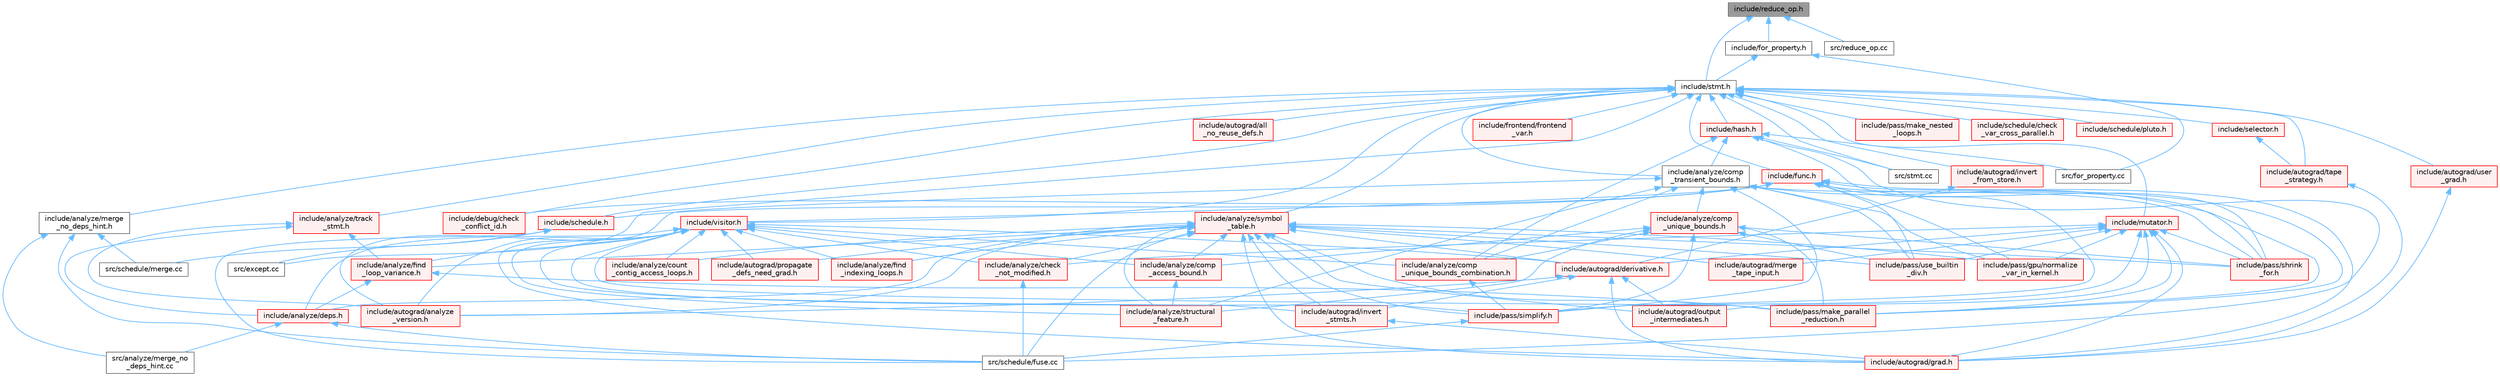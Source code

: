 digraph "include/reduce_op.h"
{
 // LATEX_PDF_SIZE
  bgcolor="transparent";
  edge [fontname=Helvetica,fontsize=10,labelfontname=Helvetica,labelfontsize=10];
  node [fontname=Helvetica,fontsize=10,shape=box,height=0.2,width=0.4];
  Node1 [label="include/reduce_op.h",height=0.2,width=0.4,color="gray40", fillcolor="grey60", style="filled", fontcolor="black",tooltip=" "];
  Node1 -> Node2 [dir="back",color="steelblue1",style="solid"];
  Node2 [label="include/for_property.h",height=0.2,width=0.4,color="grey40", fillcolor="white", style="filled",URL="$for__property_8h.html",tooltip=" "];
  Node2 -> Node3 [dir="back",color="steelblue1",style="solid"];
  Node3 [label="include/stmt.h",height=0.2,width=0.4,color="grey40", fillcolor="white", style="filled",URL="$stmt_8h.html",tooltip=" "];
  Node3 -> Node4 [dir="back",color="steelblue1",style="solid"];
  Node4 [label="include/analyze/comp\l_transient_bounds.h",height=0.2,width=0.4,color="grey40", fillcolor="white", style="filled",URL="$comp__transient__bounds_8h.html",tooltip=" "];
  Node4 -> Node5 [dir="back",color="steelblue1",style="solid"];
  Node5 [label="include/analyze/comp\l_unique_bounds.h",height=0.2,width=0.4,color="red", fillcolor="#FFF0F0", style="filled",URL="$comp__unique__bounds_8h.html",tooltip=" "];
  Node5 -> Node6 [dir="back",color="steelblue1",style="solid"];
  Node6 [label="include/analyze/comp\l_access_bound.h",height=0.2,width=0.4,color="red", fillcolor="#FFF0F0", style="filled",URL="$comp__access__bound_8h.html",tooltip=" "];
  Node6 -> Node7 [dir="back",color="steelblue1",style="solid"];
  Node7 [label="include/analyze/structural\l_feature.h",height=0.2,width=0.4,color="red", fillcolor="#FFF0F0", style="filled",URL="$structural__feature_8h.html",tooltip=" "];
  Node5 -> Node17 [dir="back",color="steelblue1",style="solid"];
  Node17 [label="include/analyze/comp\l_unique_bounds_combination.h",height=0.2,width=0.4,color="red", fillcolor="#FFF0F0", style="filled",URL="$comp__unique__bounds__combination_8h.html",tooltip=" "];
  Node17 -> Node18 [dir="back",color="steelblue1",style="solid"];
  Node18 [label="include/pass/simplify.h",height=0.2,width=0.4,color="red", fillcolor="#FFF0F0", style="filled",URL="$simplify_8h.html",tooltip=" "];
  Node18 -> Node14 [dir="back",color="steelblue1",style="solid"];
  Node14 [label="src/schedule/fuse.cc",height=0.2,width=0.4,color="grey40", fillcolor="white", style="filled",URL="$fuse_8cc.html",tooltip=" "];
  Node5 -> Node7 [dir="back",color="steelblue1",style="solid"];
  Node5 -> Node41 [dir="back",color="steelblue1",style="solid"];
  Node41 [label="include/pass/make_parallel\l_reduction.h",height=0.2,width=0.4,color="red", fillcolor="#FFF0F0", style="filled",URL="$make__parallel__reduction_8h.html",tooltip=" "];
  Node5 -> Node42 [dir="back",color="steelblue1",style="solid"];
  Node42 [label="include/pass/shrink\l_for.h",height=0.2,width=0.4,color="red", fillcolor="#FFF0F0", style="filled",URL="$shrink__for_8h.html",tooltip=" "];
  Node5 -> Node18 [dir="back",color="steelblue1",style="solid"];
  Node5 -> Node44 [dir="back",color="steelblue1",style="solid"];
  Node44 [label="include/pass/use_builtin\l_div.h",height=0.2,width=0.4,color="red", fillcolor="#FFF0F0", style="filled",URL="$use__builtin__div_8h.html",tooltip=" "];
  Node4 -> Node17 [dir="back",color="steelblue1",style="solid"];
  Node4 -> Node7 [dir="back",color="steelblue1",style="solid"];
  Node4 -> Node45 [dir="back",color="steelblue1",style="solid"];
  Node45 [label="include/autograd/analyze\l_version.h",height=0.2,width=0.4,color="red", fillcolor="#FFF0F0", style="filled",URL="$analyze__version_8h.html",tooltip=" "];
  Node4 -> Node47 [dir="back",color="steelblue1",style="solid"];
  Node47 [label="include/pass/gpu/normalize\l_var_in_kernel.h",height=0.2,width=0.4,color="red", fillcolor="#FFF0F0", style="filled",URL="$normalize__var__in__kernel_8h.html",tooltip=" "];
  Node4 -> Node41 [dir="back",color="steelblue1",style="solid"];
  Node4 -> Node42 [dir="back",color="steelblue1",style="solid"];
  Node4 -> Node18 [dir="back",color="steelblue1",style="solid"];
  Node4 -> Node44 [dir="back",color="steelblue1",style="solid"];
  Node3 -> Node48 [dir="back",color="steelblue1",style="solid"];
  Node48 [label="include/analyze/merge\l_no_deps_hint.h",height=0.2,width=0.4,color="grey40", fillcolor="white", style="filled",URL="$merge__no__deps__hint_8h.html",tooltip=" "];
  Node48 -> Node49 [dir="back",color="steelblue1",style="solid"];
  Node49 [label="src/analyze/merge_no\l_deps_hint.cc",height=0.2,width=0.4,color="grey40", fillcolor="white", style="filled",URL="$merge__no__deps__hint_8cc.html",tooltip=" "];
  Node48 -> Node14 [dir="back",color="steelblue1",style="solid"];
  Node48 -> Node50 [dir="back",color="steelblue1",style="solid"];
  Node50 [label="src/schedule/merge.cc",height=0.2,width=0.4,color="grey40", fillcolor="white", style="filled",URL="$merge_8cc.html",tooltip=" "];
  Node3 -> Node51 [dir="back",color="steelblue1",style="solid"];
  Node51 [label="include/analyze/symbol\l_table.h",height=0.2,width=0.4,color="red", fillcolor="#FFF0F0", style="filled",URL="$symbol__table_8h.html",tooltip=" "];
  Node51 -> Node52 [dir="back",color="steelblue1",style="solid"];
  Node52 [label="include/analyze/check\l_not_modified.h",height=0.2,width=0.4,color="red", fillcolor="#FFF0F0", style="filled",URL="$check__not__modified_8h.html",tooltip=" "];
  Node52 -> Node14 [dir="back",color="steelblue1",style="solid"];
  Node51 -> Node6 [dir="back",color="steelblue1",style="solid"];
  Node51 -> Node57 [dir="back",color="steelblue1",style="solid"];
  Node57 [label="include/analyze/count\l_contig_access_loops.h",height=0.2,width=0.4,color="red", fillcolor="#FFF0F0", style="filled",URL="$count__contig__access__loops_8h.html",tooltip=" "];
  Node51 -> Node59 [dir="back",color="steelblue1",style="solid"];
  Node59 [label="include/analyze/deps.h",height=0.2,width=0.4,color="red", fillcolor="#FFF0F0", style="filled",URL="$deps_8h.html",tooltip=" "];
  Node59 -> Node49 [dir="back",color="steelblue1",style="solid"];
  Node59 -> Node14 [dir="back",color="steelblue1",style="solid"];
  Node51 -> Node77 [dir="back",color="steelblue1",style="solid"];
  Node77 [label="include/analyze/find\l_indexing_loops.h",height=0.2,width=0.4,color="red", fillcolor="#FFF0F0", style="filled",URL="$find__indexing__loops_8h.html",tooltip=" "];
  Node51 -> Node80 [dir="back",color="steelblue1",style="solid"];
  Node80 [label="include/analyze/find\l_loop_variance.h",height=0.2,width=0.4,color="red", fillcolor="#FFF0F0", style="filled",URL="$find__loop__variance_8h.html",tooltip=" "];
  Node80 -> Node59 [dir="back",color="steelblue1",style="solid"];
  Node80 -> Node41 [dir="back",color="steelblue1",style="solid"];
  Node51 -> Node7 [dir="back",color="steelblue1",style="solid"];
  Node51 -> Node45 [dir="back",color="steelblue1",style="solid"];
  Node51 -> Node86 [dir="back",color="steelblue1",style="solid"];
  Node86 [label="include/autograd/derivative.h",height=0.2,width=0.4,color="red", fillcolor="#FFF0F0", style="filled",URL="$derivative_8h.html",tooltip=" "];
  Node86 -> Node45 [dir="back",color="steelblue1",style="solid"];
  Node86 -> Node88 [dir="back",color="steelblue1",style="solid"];
  Node88 [label="include/autograd/grad.h",height=0.2,width=0.4,color="red", fillcolor="#FFF0F0", style="filled",URL="$grad_8h.html",tooltip=" "];
  Node86 -> Node89 [dir="back",color="steelblue1",style="solid"];
  Node89 [label="include/autograd/invert\l_stmts.h",height=0.2,width=0.4,color="red", fillcolor="#FFF0F0", style="filled",URL="$invert__stmts_8h.html",tooltip=" "];
  Node89 -> Node88 [dir="back",color="steelblue1",style="solid"];
  Node86 -> Node90 [dir="back",color="steelblue1",style="solid"];
  Node90 [label="include/autograd/output\l_intermediates.h",height=0.2,width=0.4,color="red", fillcolor="#FFF0F0", style="filled",URL="$output__intermediates_8h.html",tooltip=" "];
  Node51 -> Node88 [dir="back",color="steelblue1",style="solid"];
  Node51 -> Node89 [dir="back",color="steelblue1",style="solid"];
  Node51 -> Node92 [dir="back",color="steelblue1",style="solid"];
  Node92 [label="include/autograd/merge\l_tape_input.h",height=0.2,width=0.4,color="red", fillcolor="#FFF0F0", style="filled",URL="$merge__tape__input_8h.html",tooltip=" "];
  Node51 -> Node90 [dir="back",color="steelblue1",style="solid"];
  Node51 -> Node94 [dir="back",color="steelblue1",style="solid"];
  Node94 [label="include/autograd/propagate\l_defs_need_grad.h",height=0.2,width=0.4,color="red", fillcolor="#FFF0F0", style="filled",URL="$propagate__defs__need__grad_8h.html",tooltip=" "];
  Node51 -> Node47 [dir="back",color="steelblue1",style="solid"];
  Node51 -> Node41 [dir="back",color="steelblue1",style="solid"];
  Node51 -> Node42 [dir="back",color="steelblue1",style="solid"];
  Node51 -> Node18 [dir="back",color="steelblue1",style="solid"];
  Node51 -> Node44 [dir="back",color="steelblue1",style="solid"];
  Node51 -> Node14 [dir="back",color="steelblue1",style="solid"];
  Node3 -> Node146 [dir="back",color="steelblue1",style="solid"];
  Node146 [label="include/analyze/track\l_stmt.h",height=0.2,width=0.4,color="red", fillcolor="#FFF0F0", style="filled",URL="$track__stmt_8h.html",tooltip=" "];
  Node146 -> Node59 [dir="back",color="steelblue1",style="solid"];
  Node146 -> Node80 [dir="back",color="steelblue1",style="solid"];
  Node146 -> Node45 [dir="back",color="steelblue1",style="solid"];
  Node3 -> Node148 [dir="back",color="steelblue1",style="solid"];
  Node148 [label="include/autograd/all\l_no_reuse_defs.h",height=0.2,width=0.4,color="red", fillcolor="#FFF0F0", style="filled",URL="$all__no__reuse__defs_8h.html",tooltip=" "];
  Node3 -> Node150 [dir="back",color="steelblue1",style="solid"];
  Node150 [label="include/autograd/invert\l_from_store.h",height=0.2,width=0.4,color="red", fillcolor="#FFF0F0", style="filled",URL="$invert__from__store_8h.html",tooltip=" "];
  Node150 -> Node86 [dir="back",color="steelblue1",style="solid"];
  Node3 -> Node152 [dir="back",color="steelblue1",style="solid"];
  Node152 [label="include/autograd/tape\l_strategy.h",height=0.2,width=0.4,color="red", fillcolor="#FFF0F0", style="filled",URL="$tape__strategy_8h.html",tooltip=" "];
  Node152 -> Node88 [dir="back",color="steelblue1",style="solid"];
  Node3 -> Node153 [dir="back",color="steelblue1",style="solid"];
  Node153 [label="include/autograd/user\l_grad.h",height=0.2,width=0.4,color="red", fillcolor="#FFF0F0", style="filled",URL="$user__grad_8h.html",tooltip=" "];
  Node153 -> Node88 [dir="back",color="steelblue1",style="solid"];
  Node3 -> Node155 [dir="back",color="steelblue1",style="solid"];
  Node155 [label="include/debug/check\l_conflict_id.h",height=0.2,width=0.4,color="red", fillcolor="#FFF0F0", style="filled",URL="$check__conflict__id_8h.html",tooltip=" "];
  Node3 -> Node157 [dir="back",color="steelblue1",style="solid"];
  Node157 [label="include/frontend/frontend\l_var.h",height=0.2,width=0.4,color="red", fillcolor="#FFF0F0", style="filled",URL="$frontend__var_8h.html",tooltip=" "];
  Node3 -> Node159 [dir="back",color="steelblue1",style="solid"];
  Node159 [label="include/func.h",height=0.2,width=0.4,color="red", fillcolor="#FFF0F0", style="filled",URL="$func_8h.html",tooltip=" "];
  Node159 -> Node88 [dir="back",color="steelblue1",style="solid"];
  Node159 -> Node155 [dir="back",color="steelblue1",style="solid"];
  Node159 -> Node47 [dir="back",color="steelblue1",style="solid"];
  Node159 -> Node41 [dir="back",color="steelblue1",style="solid"];
  Node159 -> Node42 [dir="back",color="steelblue1",style="solid"];
  Node159 -> Node18 [dir="back",color="steelblue1",style="solid"];
  Node159 -> Node44 [dir="back",color="steelblue1",style="solid"];
  Node159 -> Node129 [dir="back",color="steelblue1",style="solid"];
  Node129 [label="include/schedule.h",height=0.2,width=0.4,color="red", fillcolor="#FFF0F0", style="filled",URL="$schedule_8h.html",tooltip=" "];
  Node129 -> Node130 [dir="back",color="steelblue1",style="solid"];
  Node130 [label="src/except.cc",height=0.2,width=0.4,color="grey40", fillcolor="white", style="filled",URL="$except_8cc.html",tooltip=" "];
  Node129 -> Node14 [dir="back",color="steelblue1",style="solid"];
  Node129 -> Node50 [dir="back",color="steelblue1",style="solid"];
  Node159 -> Node194 [dir="back",color="steelblue1",style="solid"];
  Node194 [label="include/visitor.h",height=0.2,width=0.4,color="red", fillcolor="#FFF0F0", style="filled",URL="$visitor_8h.html",tooltip=" "];
  Node194 -> Node52 [dir="back",color="steelblue1",style="solid"];
  Node194 -> Node6 [dir="back",color="steelblue1",style="solid"];
  Node194 -> Node17 [dir="back",color="steelblue1",style="solid"];
  Node194 -> Node57 [dir="back",color="steelblue1",style="solid"];
  Node194 -> Node59 [dir="back",color="steelblue1",style="solid"];
  Node194 -> Node77 [dir="back",color="steelblue1",style="solid"];
  Node194 -> Node80 [dir="back",color="steelblue1",style="solid"];
  Node194 -> Node7 [dir="back",color="steelblue1",style="solid"];
  Node194 -> Node45 [dir="back",color="steelblue1",style="solid"];
  Node194 -> Node86 [dir="back",color="steelblue1",style="solid"];
  Node194 -> Node88 [dir="back",color="steelblue1",style="solid"];
  Node194 -> Node89 [dir="back",color="steelblue1",style="solid"];
  Node194 -> Node94 [dir="back",color="steelblue1",style="solid"];
  Node194 -> Node41 [dir="back",color="steelblue1",style="solid"];
  Node194 -> Node18 [dir="back",color="steelblue1",style="solid"];
  Node3 -> Node205 [dir="back",color="steelblue1",style="solid"];
  Node205 [label="include/hash.h",height=0.2,width=0.4,color="red", fillcolor="#FFF0F0", style="filled",URL="$hash_8h.html",tooltip=" "];
  Node205 -> Node4 [dir="back",color="steelblue1",style="solid"];
  Node205 -> Node17 [dir="back",color="steelblue1",style="solid"];
  Node205 -> Node42 [dir="back",color="steelblue1",style="solid"];
  Node205 -> Node212 [dir="back",color="steelblue1",style="solid"];
  Node212 [label="src/for_property.cc",height=0.2,width=0.4,color="grey40", fillcolor="white", style="filled",URL="$for__property_8cc.html",tooltip=" "];
  Node205 -> Node14 [dir="back",color="steelblue1",style="solid"];
  Node205 -> Node216 [dir="back",color="steelblue1",style="solid"];
  Node216 [label="src/stmt.cc",height=0.2,width=0.4,color="grey40", fillcolor="white", style="filled",URL="$stmt_8cc.html",tooltip=" "];
  Node3 -> Node219 [dir="back",color="steelblue1",style="solid"];
  Node219 [label="include/mutator.h",height=0.2,width=0.4,color="red", fillcolor="#FFF0F0", style="filled",URL="$mutator_8h.html",tooltip=" "];
  Node219 -> Node52 [dir="back",color="steelblue1",style="solid"];
  Node219 -> Node86 [dir="back",color="steelblue1",style="solid"];
  Node219 -> Node88 [dir="back",color="steelblue1",style="solid"];
  Node219 -> Node92 [dir="back",color="steelblue1",style="solid"];
  Node219 -> Node90 [dir="back",color="steelblue1",style="solid"];
  Node219 -> Node47 [dir="back",color="steelblue1",style="solid"];
  Node219 -> Node41 [dir="back",color="steelblue1",style="solid"];
  Node219 -> Node42 [dir="back",color="steelblue1",style="solid"];
  Node219 -> Node18 [dir="back",color="steelblue1",style="solid"];
  Node219 -> Node44 [dir="back",color="steelblue1",style="solid"];
  Node3 -> Node236 [dir="back",color="steelblue1",style="solid"];
  Node236 [label="include/pass/make_nested\l_loops.h",height=0.2,width=0.4,color="red", fillcolor="#FFF0F0", style="filled",URL="$make__nested__loops_8h.html",tooltip=" "];
  Node3 -> Node129 [dir="back",color="steelblue1",style="solid"];
  Node3 -> Node237 [dir="back",color="steelblue1",style="solid"];
  Node237 [label="include/schedule/check\l_var_cross_parallel.h",height=0.2,width=0.4,color="red", fillcolor="#FFF0F0", style="filled",URL="$check__var__cross__parallel_8h.html",tooltip=" "];
  Node3 -> Node238 [dir="back",color="steelblue1",style="solid"];
  Node238 [label="include/schedule/pluto.h",height=0.2,width=0.4,color="red", fillcolor="#FFF0F0", style="filled",URL="$pluto_8h.html",tooltip=" "];
  Node3 -> Node239 [dir="back",color="steelblue1",style="solid"];
  Node239 [label="include/selector.h",height=0.2,width=0.4,color="red", fillcolor="#FFF0F0", style="filled",URL="$selector_8h.html",tooltip=" "];
  Node239 -> Node152 [dir="back",color="steelblue1",style="solid"];
  Node3 -> Node194 [dir="back",color="steelblue1",style="solid"];
  Node3 -> Node130 [dir="back",color="steelblue1",style="solid"];
  Node3 -> Node216 [dir="back",color="steelblue1",style="solid"];
  Node2 -> Node212 [dir="back",color="steelblue1",style="solid"];
  Node1 -> Node3 [dir="back",color="steelblue1",style="solid"];
  Node1 -> Node241 [dir="back",color="steelblue1",style="solid"];
  Node241 [label="src/reduce_op.cc",height=0.2,width=0.4,color="grey40", fillcolor="white", style="filled",URL="$reduce__op_8cc.html",tooltip=" "];
}
